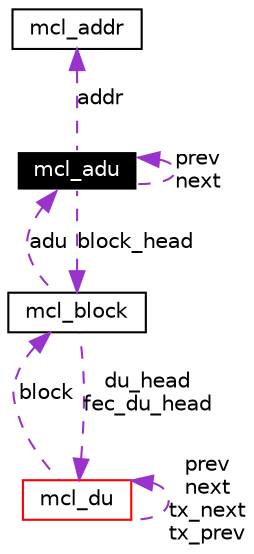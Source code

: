 digraph G
{
  edge [fontname="Helvetica",fontsize=10,labelfontname="Helvetica",labelfontsize=10];
  node [fontname="Helvetica",fontsize=10,shape=record];
  Node5 [label="mcl_adu",height=0.2,width=0.4,color="white", fillcolor="black", style="filled" fontcolor="white"];
  Node5 -> Node5 [dir=back,color="darkorchid3",fontsize=10,style="dashed",label="prev\nnext",fontname="Helvetica"];
  Node6 -> Node5 [dir=back,color="darkorchid3",fontsize=10,style="dashed",label="addr",fontname="Helvetica"];
  Node6 [label="mcl_addr",height=0.2,width=0.4,color="black",URL="$classmcl__addr.html"];
  Node7 -> Node5 [dir=back,color="darkorchid3",fontsize=10,style="dashed",label="block_head",fontname="Helvetica"];
  Node7 [label="mcl_block",height=0.2,width=0.4,color="black",URL="$classmcl__block.html"];
  Node5 -> Node7 [dir=back,color="darkorchid3",fontsize=10,style="dashed",label="adu",fontname="Helvetica"];
  Node8 -> Node7 [dir=back,color="darkorchid3",fontsize=10,style="dashed",label="du_head\nfec_du_head",fontname="Helvetica"];
  Node8 [label="mcl_du",height=0.2,width=0.4,color="red",URL="$classmcl__du.html"];
  Node8 -> Node8 [dir=back,color="darkorchid3",fontsize=10,style="dashed",label="prev\nnext\ntx_next\ntx_prev",fontname="Helvetica"];
  Node7 -> Node8 [dir=back,color="darkorchid3",fontsize=10,style="dashed",label="block",fontname="Helvetica"];
}
